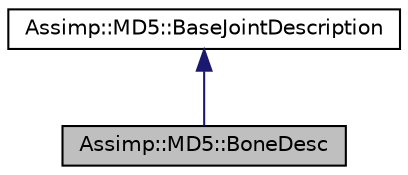 digraph "Assimp::MD5::BoneDesc"
{
  edge [fontname="Helvetica",fontsize="10",labelfontname="Helvetica",labelfontsize="10"];
  node [fontname="Helvetica",fontsize="10",shape=record];
  Node1 [label="Assimp::MD5::BoneDesc",height=0.2,width=0.4,color="black", fillcolor="grey75", style="filled", fontcolor="black"];
  Node2 -> Node1 [dir="back",color="midnightblue",fontsize="10",style="solid",fontname="Helvetica"];
  Node2 [label="Assimp::MD5::BaseJointDescription",height=0.2,width=0.4,color="black", fillcolor="white", style="filled",URL="$struct_assimp_1_1_m_d5_1_1_base_joint_description.html"];
}
